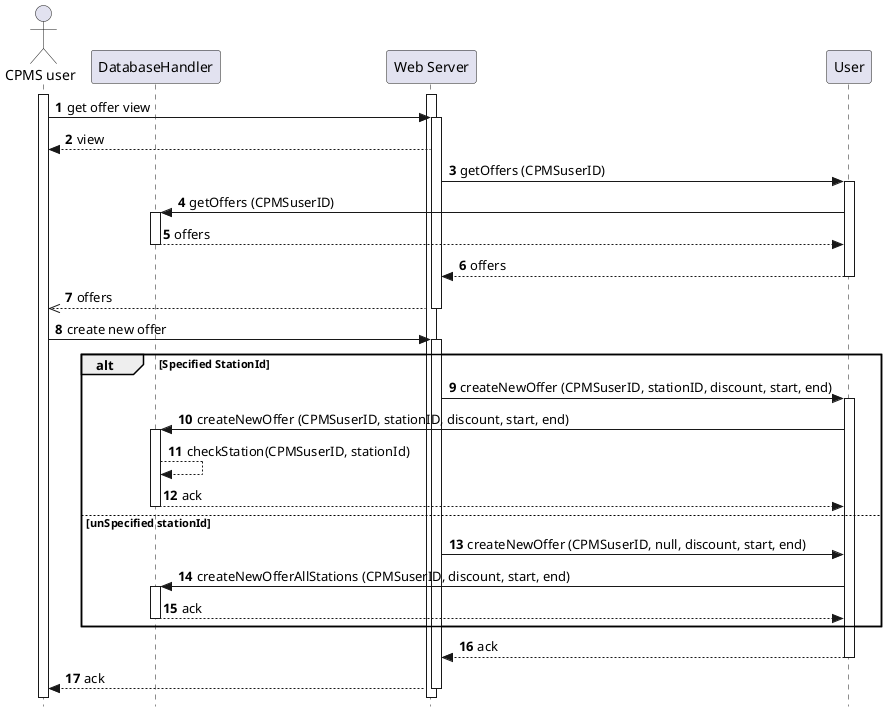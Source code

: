 @startuml offers

skinparam style strictuml
autonumber

actor "CPMS user" as cu
participant DatabaseHandler as db
participant "Web Server" as web
participant User as user

activate cu
activate web

cu -> web : get offer view
activate web
web --> cu : view

web -> user : getOffers (CPMSuserID)
activate user
user -> db : getOffers (CPMSuserID)
activate db
db --> user : offers
deactivate db
user --> web : offers
deactivate user
web -->> cu : offers
deactivate web

cu -> web : create new offer
activate web

alt Specified StationId
    web -> user : createNewOffer (CPMSuserID, stationID, discount, start, end)
    activate user
    user -> db : createNewOffer (CPMSuserID, stationID, discount, start, end)
    activate db
    db --> db : checkStation(CPMSuserID, stationId)
    db --> user : ack
    deactivate db
else unSpecified stationId
    web -> user : createNewOffer (CPMSuserID, null, discount, start, end)
    user -> db : createNewOfferAllStations (CPMSuserID, discount, start, end)
    activate db
    db --> user : ack
    deactivate db
end

user --> web : ack
deactivate user
web --> cu : ack
deactivate web

@enduml
